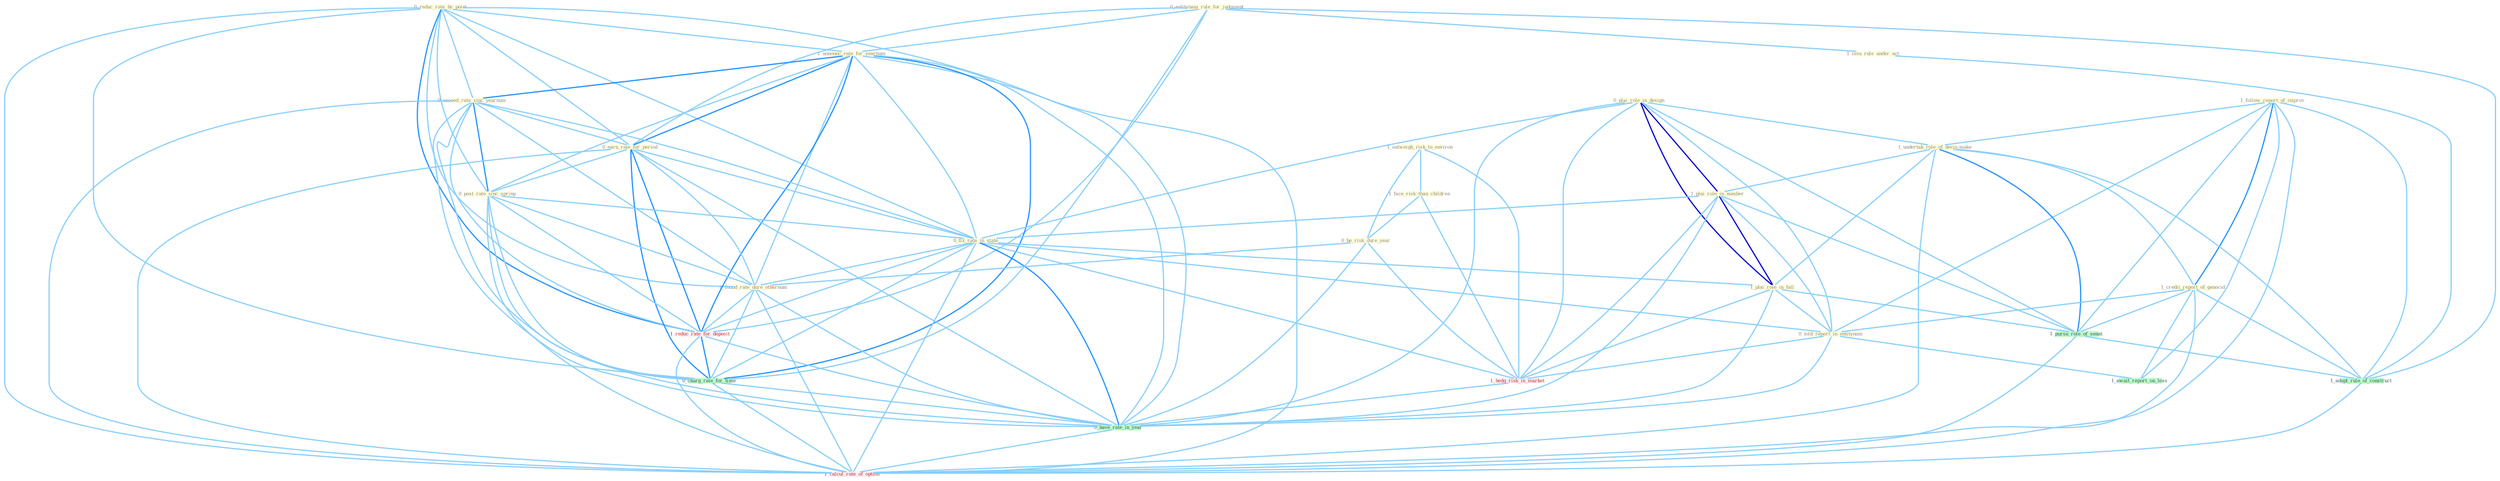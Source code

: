 Graph G{ 
    node
    [shape=polygon,style=filled,width=.5,height=.06,color="#BDFCC9",fixedsize=true,fontsize=4,
    fontcolor="#2f4f4f"];
    {node
    [color="#ffffe0", fontcolor="#8b7d6b"] "1_follow_report_of_improv " "0_entitynam_rule_for_judgment " "0_reduc_rate_by_point " "1_announc_rate_for_yearnum " "0_exceed_rate_sinc_yearnum " "0_plai_role_in_design " "0_earn_rate_for_period " "1_undertak_role_of_decis-make " "1_credit_report_of_genocid " "1_plai_role_in_number " "0_post_rate_sinc_spring " "1_outweigh_risk_to_environ " "1_issu_rule_under_act " "0_fix_rate_in_state " "1_plai_role_in_fall " "1_face_risk_than_children " "0_be_risk_dure_year " "0_told_report_in_entitynam " "0_found_rate_dure_othernum "}
{node [color="#fff0f5", fontcolor="#b22222"] "1_reduc_rate_for_deposit " "1_hedg_risk_in_market " "1_calcul_rate_of_option "}
edge [color="#B0E2FF"];

	"1_follow_report_of_improv " -- "1_undertak_role_of_decis-make " [w="1", color="#87cefa" ];
	"1_follow_report_of_improv " -- "1_credit_report_of_genocid " [w="2", color="#1e90ff" , len=0.8];
	"1_follow_report_of_improv " -- "0_told_report_in_entitynam " [w="1", color="#87cefa" ];
	"1_follow_report_of_improv " -- "1_pursu_role_of_senat " [w="1", color="#87cefa" ];
	"1_follow_report_of_improv " -- "1_await_report_on_loss " [w="1", color="#87cefa" ];
	"1_follow_report_of_improv " -- "1_adopt_rule_of_construct " [w="1", color="#87cefa" ];
	"1_follow_report_of_improv " -- "1_calcul_rate_of_option " [w="1", color="#87cefa" ];
	"0_entitynam_rule_for_judgment " -- "1_announc_rate_for_yearnum " [w="1", color="#87cefa" ];
	"0_entitynam_rule_for_judgment " -- "0_earn_rate_for_period " [w="1", color="#87cefa" ];
	"0_entitynam_rule_for_judgment " -- "1_issu_rule_under_act " [w="1", color="#87cefa" ];
	"0_entitynam_rule_for_judgment " -- "1_reduc_rate_for_deposit " [w="1", color="#87cefa" ];
	"0_entitynam_rule_for_judgment " -- "0_charg_rate_for_time " [w="1", color="#87cefa" ];
	"0_entitynam_rule_for_judgment " -- "1_adopt_rule_of_construct " [w="1", color="#87cefa" ];
	"0_reduc_rate_by_point " -- "1_announc_rate_for_yearnum " [w="1", color="#87cefa" ];
	"0_reduc_rate_by_point " -- "0_exceed_rate_sinc_yearnum " [w="1", color="#87cefa" ];
	"0_reduc_rate_by_point " -- "0_earn_rate_for_period " [w="1", color="#87cefa" ];
	"0_reduc_rate_by_point " -- "0_post_rate_sinc_spring " [w="1", color="#87cefa" ];
	"0_reduc_rate_by_point " -- "0_fix_rate_in_state " [w="1", color="#87cefa" ];
	"0_reduc_rate_by_point " -- "0_found_rate_dure_othernum " [w="1", color="#87cefa" ];
	"0_reduc_rate_by_point " -- "1_reduc_rate_for_deposit " [w="2", color="#1e90ff" , len=0.8];
	"0_reduc_rate_by_point " -- "0_charg_rate_for_time " [w="1", color="#87cefa" ];
	"0_reduc_rate_by_point " -- "0_have_rate_in_year " [w="1", color="#87cefa" ];
	"0_reduc_rate_by_point " -- "1_calcul_rate_of_option " [w="1", color="#87cefa" ];
	"1_announc_rate_for_yearnum " -- "0_exceed_rate_sinc_yearnum " [w="2", color="#1e90ff" , len=0.8];
	"1_announc_rate_for_yearnum " -- "0_earn_rate_for_period " [w="2", color="#1e90ff" , len=0.8];
	"1_announc_rate_for_yearnum " -- "0_post_rate_sinc_spring " [w="1", color="#87cefa" ];
	"1_announc_rate_for_yearnum " -- "0_fix_rate_in_state " [w="1", color="#87cefa" ];
	"1_announc_rate_for_yearnum " -- "0_found_rate_dure_othernum " [w="1", color="#87cefa" ];
	"1_announc_rate_for_yearnum " -- "1_reduc_rate_for_deposit " [w="2", color="#1e90ff" , len=0.8];
	"1_announc_rate_for_yearnum " -- "0_charg_rate_for_time " [w="2", color="#1e90ff" , len=0.8];
	"1_announc_rate_for_yearnum " -- "0_have_rate_in_year " [w="1", color="#87cefa" ];
	"1_announc_rate_for_yearnum " -- "1_calcul_rate_of_option " [w="1", color="#87cefa" ];
	"0_exceed_rate_sinc_yearnum " -- "0_earn_rate_for_period " [w="1", color="#87cefa" ];
	"0_exceed_rate_sinc_yearnum " -- "0_post_rate_sinc_spring " [w="2", color="#1e90ff" , len=0.8];
	"0_exceed_rate_sinc_yearnum " -- "0_fix_rate_in_state " [w="1", color="#87cefa" ];
	"0_exceed_rate_sinc_yearnum " -- "0_found_rate_dure_othernum " [w="1", color="#87cefa" ];
	"0_exceed_rate_sinc_yearnum " -- "1_reduc_rate_for_deposit " [w="1", color="#87cefa" ];
	"0_exceed_rate_sinc_yearnum " -- "0_charg_rate_for_time " [w="1", color="#87cefa" ];
	"0_exceed_rate_sinc_yearnum " -- "0_have_rate_in_year " [w="1", color="#87cefa" ];
	"0_exceed_rate_sinc_yearnum " -- "1_calcul_rate_of_option " [w="1", color="#87cefa" ];
	"0_plai_role_in_design " -- "1_undertak_role_of_decis-make " [w="1", color="#87cefa" ];
	"0_plai_role_in_design " -- "1_plai_role_in_number " [w="3", color="#0000cd" , len=0.6];
	"0_plai_role_in_design " -- "0_fix_rate_in_state " [w="1", color="#87cefa" ];
	"0_plai_role_in_design " -- "1_plai_role_in_fall " [w="3", color="#0000cd" , len=0.6];
	"0_plai_role_in_design " -- "0_told_report_in_entitynam " [w="1", color="#87cefa" ];
	"0_plai_role_in_design " -- "1_pursu_role_of_senat " [w="1", color="#87cefa" ];
	"0_plai_role_in_design " -- "1_hedg_risk_in_market " [w="1", color="#87cefa" ];
	"0_plai_role_in_design " -- "0_have_rate_in_year " [w="1", color="#87cefa" ];
	"0_earn_rate_for_period " -- "0_post_rate_sinc_spring " [w="1", color="#87cefa" ];
	"0_earn_rate_for_period " -- "0_fix_rate_in_state " [w="1", color="#87cefa" ];
	"0_earn_rate_for_period " -- "0_found_rate_dure_othernum " [w="1", color="#87cefa" ];
	"0_earn_rate_for_period " -- "1_reduc_rate_for_deposit " [w="2", color="#1e90ff" , len=0.8];
	"0_earn_rate_for_period " -- "0_charg_rate_for_time " [w="2", color="#1e90ff" , len=0.8];
	"0_earn_rate_for_period " -- "0_have_rate_in_year " [w="1", color="#87cefa" ];
	"0_earn_rate_for_period " -- "1_calcul_rate_of_option " [w="1", color="#87cefa" ];
	"1_undertak_role_of_decis-make " -- "1_credit_report_of_genocid " [w="1", color="#87cefa" ];
	"1_undertak_role_of_decis-make " -- "1_plai_role_in_number " [w="1", color="#87cefa" ];
	"1_undertak_role_of_decis-make " -- "1_plai_role_in_fall " [w="1", color="#87cefa" ];
	"1_undertak_role_of_decis-make " -- "1_pursu_role_of_senat " [w="2", color="#1e90ff" , len=0.8];
	"1_undertak_role_of_decis-make " -- "1_adopt_rule_of_construct " [w="1", color="#87cefa" ];
	"1_undertak_role_of_decis-make " -- "1_calcul_rate_of_option " [w="1", color="#87cefa" ];
	"1_credit_report_of_genocid " -- "0_told_report_in_entitynam " [w="1", color="#87cefa" ];
	"1_credit_report_of_genocid " -- "1_pursu_role_of_senat " [w="1", color="#87cefa" ];
	"1_credit_report_of_genocid " -- "1_await_report_on_loss " [w="1", color="#87cefa" ];
	"1_credit_report_of_genocid " -- "1_adopt_rule_of_construct " [w="1", color="#87cefa" ];
	"1_credit_report_of_genocid " -- "1_calcul_rate_of_option " [w="1", color="#87cefa" ];
	"1_plai_role_in_number " -- "0_fix_rate_in_state " [w="1", color="#87cefa" ];
	"1_plai_role_in_number " -- "1_plai_role_in_fall " [w="3", color="#0000cd" , len=0.6];
	"1_plai_role_in_number " -- "0_told_report_in_entitynam " [w="1", color="#87cefa" ];
	"1_plai_role_in_number " -- "1_pursu_role_of_senat " [w="1", color="#87cefa" ];
	"1_plai_role_in_number " -- "1_hedg_risk_in_market " [w="1", color="#87cefa" ];
	"1_plai_role_in_number " -- "0_have_rate_in_year " [w="1", color="#87cefa" ];
	"0_post_rate_sinc_spring " -- "0_fix_rate_in_state " [w="1", color="#87cefa" ];
	"0_post_rate_sinc_spring " -- "0_found_rate_dure_othernum " [w="1", color="#87cefa" ];
	"0_post_rate_sinc_spring " -- "1_reduc_rate_for_deposit " [w="1", color="#87cefa" ];
	"0_post_rate_sinc_spring " -- "0_charg_rate_for_time " [w="1", color="#87cefa" ];
	"0_post_rate_sinc_spring " -- "0_have_rate_in_year " [w="1", color="#87cefa" ];
	"0_post_rate_sinc_spring " -- "1_calcul_rate_of_option " [w="1", color="#87cefa" ];
	"1_outweigh_risk_to_environ " -- "1_face_risk_than_children " [w="1", color="#87cefa" ];
	"1_outweigh_risk_to_environ " -- "0_be_risk_dure_year " [w="1", color="#87cefa" ];
	"1_outweigh_risk_to_environ " -- "1_hedg_risk_in_market " [w="1", color="#87cefa" ];
	"1_issu_rule_under_act " -- "1_adopt_rule_of_construct " [w="1", color="#87cefa" ];
	"0_fix_rate_in_state " -- "1_plai_role_in_fall " [w="1", color="#87cefa" ];
	"0_fix_rate_in_state " -- "0_told_report_in_entitynam " [w="1", color="#87cefa" ];
	"0_fix_rate_in_state " -- "0_found_rate_dure_othernum " [w="1", color="#87cefa" ];
	"0_fix_rate_in_state " -- "1_reduc_rate_for_deposit " [w="1", color="#87cefa" ];
	"0_fix_rate_in_state " -- "0_charg_rate_for_time " [w="1", color="#87cefa" ];
	"0_fix_rate_in_state " -- "1_hedg_risk_in_market " [w="1", color="#87cefa" ];
	"0_fix_rate_in_state " -- "0_have_rate_in_year " [w="2", color="#1e90ff" , len=0.8];
	"0_fix_rate_in_state " -- "1_calcul_rate_of_option " [w="1", color="#87cefa" ];
	"1_plai_role_in_fall " -- "0_told_report_in_entitynam " [w="1", color="#87cefa" ];
	"1_plai_role_in_fall " -- "1_pursu_role_of_senat " [w="1", color="#87cefa" ];
	"1_plai_role_in_fall " -- "1_hedg_risk_in_market " [w="1", color="#87cefa" ];
	"1_plai_role_in_fall " -- "0_have_rate_in_year " [w="1", color="#87cefa" ];
	"1_face_risk_than_children " -- "0_be_risk_dure_year " [w="1", color="#87cefa" ];
	"1_face_risk_than_children " -- "1_hedg_risk_in_market " [w="1", color="#87cefa" ];
	"0_be_risk_dure_year " -- "0_found_rate_dure_othernum " [w="1", color="#87cefa" ];
	"0_be_risk_dure_year " -- "1_hedg_risk_in_market " [w="1", color="#87cefa" ];
	"0_be_risk_dure_year " -- "0_have_rate_in_year " [w="1", color="#87cefa" ];
	"0_told_report_in_entitynam " -- "1_await_report_on_loss " [w="1", color="#87cefa" ];
	"0_told_report_in_entitynam " -- "1_hedg_risk_in_market " [w="1", color="#87cefa" ];
	"0_told_report_in_entitynam " -- "0_have_rate_in_year " [w="1", color="#87cefa" ];
	"0_found_rate_dure_othernum " -- "1_reduc_rate_for_deposit " [w="1", color="#87cefa" ];
	"0_found_rate_dure_othernum " -- "0_charg_rate_for_time " [w="1", color="#87cefa" ];
	"0_found_rate_dure_othernum " -- "0_have_rate_in_year " [w="1", color="#87cefa" ];
	"0_found_rate_dure_othernum " -- "1_calcul_rate_of_option " [w="1", color="#87cefa" ];
	"1_pursu_role_of_senat " -- "1_adopt_rule_of_construct " [w="1", color="#87cefa" ];
	"1_pursu_role_of_senat " -- "1_calcul_rate_of_option " [w="1", color="#87cefa" ];
	"1_reduc_rate_for_deposit " -- "0_charg_rate_for_time " [w="2", color="#1e90ff" , len=0.8];
	"1_reduc_rate_for_deposit " -- "0_have_rate_in_year " [w="1", color="#87cefa" ];
	"1_reduc_rate_for_deposit " -- "1_calcul_rate_of_option " [w="1", color="#87cefa" ];
	"0_charg_rate_for_time " -- "0_have_rate_in_year " [w="1", color="#87cefa" ];
	"0_charg_rate_for_time " -- "1_calcul_rate_of_option " [w="1", color="#87cefa" ];
	"1_adopt_rule_of_construct " -- "1_calcul_rate_of_option " [w="1", color="#87cefa" ];
	"1_hedg_risk_in_market " -- "0_have_rate_in_year " [w="1", color="#87cefa" ];
	"0_have_rate_in_year " -- "1_calcul_rate_of_option " [w="1", color="#87cefa" ];
}
